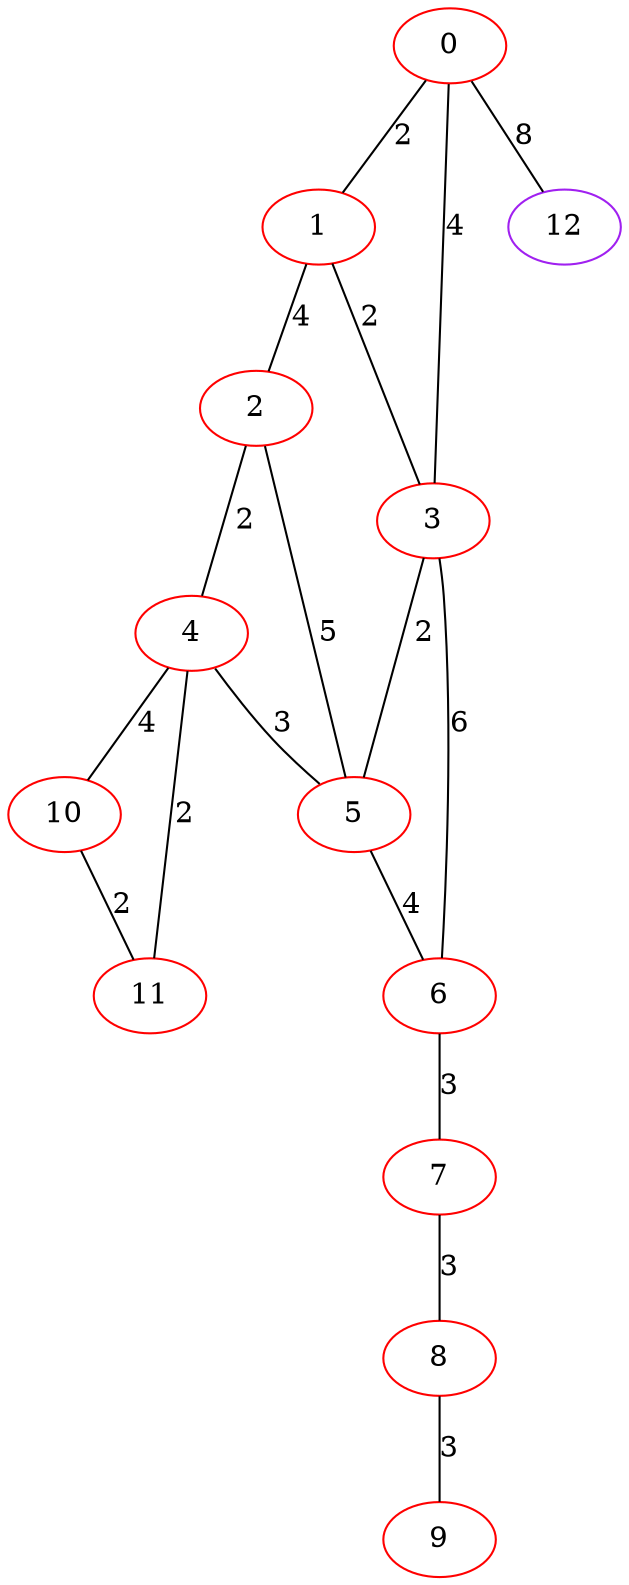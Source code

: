 graph "" {
0 [color=red, weight=1];
1 [color=red, weight=1];
2 [color=red, weight=1];
3 [color=red, weight=1];
4 [color=red, weight=1];
5 [color=red, weight=1];
6 [color=red, weight=1];
7 [color=red, weight=1];
8 [color=red, weight=1];
9 [color=red, weight=1];
10 [color=red, weight=1];
11 [color=red, weight=1];
12 [color=purple, weight=4];
0 -- 1  [key=0, label=2];
0 -- 3  [key=0, label=4];
0 -- 12  [key=0, label=8];
1 -- 2  [key=0, label=4];
1 -- 3  [key=0, label=2];
2 -- 4  [key=0, label=2];
2 -- 5  [key=0, label=5];
3 -- 5  [key=0, label=2];
3 -- 6  [key=0, label=6];
4 -- 11  [key=0, label=2];
4 -- 10  [key=0, label=4];
4 -- 5  [key=0, label=3];
5 -- 6  [key=0, label=4];
6 -- 7  [key=0, label=3];
7 -- 8  [key=0, label=3];
8 -- 9  [key=0, label=3];
10 -- 11  [key=0, label=2];
}
